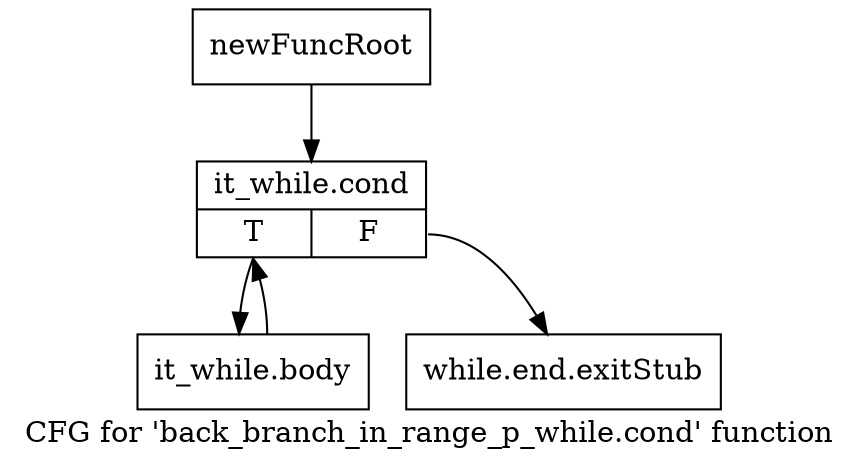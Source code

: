 digraph "CFG for 'back_branch_in_range_p_while.cond' function" {
	label="CFG for 'back_branch_in_range_p_while.cond' function";

	Node0xc5acac0 [shape=record,label="{newFuncRoot}"];
	Node0xc5acac0 -> Node0xc5acb60;
	Node0xc5acb10 [shape=record,label="{while.end.exitStub}"];
	Node0xc5acb60 [shape=record,label="{it_while.cond|{<s0>T|<s1>F}}"];
	Node0xc5acb60:s0 -> Node0xc5acbb0;
	Node0xc5acb60:s1 -> Node0xc5acb10;
	Node0xc5acbb0 [shape=record,label="{it_while.body}"];
	Node0xc5acbb0 -> Node0xc5acb60;
}
